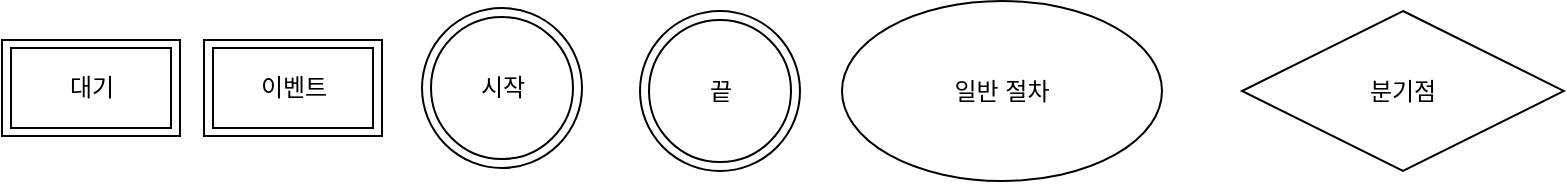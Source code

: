 <mxfile version="20.7.4" type="github">
  <diagram id="XsAhXnNH_q0K0vACmIo0" name="페이지-1">
    <mxGraphModel dx="596" dy="786" grid="1" gridSize="10" guides="1" tooltips="1" connect="1" arrows="1" fold="1" page="1" pageScale="1" pageWidth="1169" pageHeight="1654" math="0" shadow="0">
      <root>
        <mxCell id="0" />
        <mxCell id="1" parent="0" />
        <mxCell id="8RmJXn0_G6A7MmDhB-aM-26" value="일반 절차" style="ellipse;whiteSpace=wrap;html=1;" parent="1" vertex="1">
          <mxGeometry x="440" y="0.5" width="160" height="90" as="geometry" />
        </mxCell>
        <mxCell id="GSxIp-5R5QRT1Z_q6biJ-1" value="" style="group" vertex="1" connectable="0" parent="1">
          <mxGeometry x="339" y="5.5" width="80" height="80" as="geometry" />
        </mxCell>
        <mxCell id="8RmJXn0_G6A7MmDhB-aM-24" value="" style="ellipse;whiteSpace=wrap;html=1;aspect=fixed;" parent="GSxIp-5R5QRT1Z_q6biJ-1" vertex="1">
          <mxGeometry width="80" height="80" as="geometry" />
        </mxCell>
        <mxCell id="8RmJXn0_G6A7MmDhB-aM-25" value="끝" style="ellipse;whiteSpace=wrap;html=1;aspect=fixed;" parent="GSxIp-5R5QRT1Z_q6biJ-1" vertex="1">
          <mxGeometry x="4.5" y="4.5" width="71" height="71" as="geometry" />
        </mxCell>
        <mxCell id="GSxIp-5R5QRT1Z_q6biJ-2" value="" style="group" vertex="1" connectable="0" parent="1">
          <mxGeometry x="230" y="4" width="80" height="80" as="geometry" />
        </mxCell>
        <mxCell id="8RmJXn0_G6A7MmDhB-aM-22" value="" style="ellipse;whiteSpace=wrap;html=1;aspect=fixed;" parent="GSxIp-5R5QRT1Z_q6biJ-2" vertex="1">
          <mxGeometry width="80" height="80" as="geometry" />
        </mxCell>
        <mxCell id="8RmJXn0_G6A7MmDhB-aM-23" value="시작" style="ellipse;whiteSpace=wrap;html=1;aspect=fixed;" parent="GSxIp-5R5QRT1Z_q6biJ-2" vertex="1">
          <mxGeometry x="4.5" y="4.5" width="71" height="71" as="geometry" />
        </mxCell>
        <mxCell id="GSxIp-5R5QRT1Z_q6biJ-3" value="" style="group" vertex="1" connectable="0" parent="1">
          <mxGeometry x="121" y="20" width="89" height="48" as="geometry" />
        </mxCell>
        <mxCell id="8RmJXn0_G6A7MmDhB-aM-20" value="" style="rounded=0;whiteSpace=wrap;html=1;" parent="GSxIp-5R5QRT1Z_q6biJ-3" vertex="1">
          <mxGeometry width="89" height="48" as="geometry" />
        </mxCell>
        <mxCell id="8RmJXn0_G6A7MmDhB-aM-21" value="이벤트" style="rounded=0;whiteSpace=wrap;html=1;" parent="GSxIp-5R5QRT1Z_q6biJ-3" vertex="1">
          <mxGeometry x="4.5" y="4" width="80" height="40" as="geometry" />
        </mxCell>
        <mxCell id="GSxIp-5R5QRT1Z_q6biJ-4" value="" style="group" vertex="1" connectable="0" parent="1">
          <mxGeometry x="20" y="20" width="89" height="48" as="geometry" />
        </mxCell>
        <mxCell id="8RmJXn0_G6A7MmDhB-aM-19" value="" style="rounded=0;whiteSpace=wrap;html=1;" parent="GSxIp-5R5QRT1Z_q6biJ-4" vertex="1">
          <mxGeometry width="89" height="48" as="geometry" />
        </mxCell>
        <mxCell id="8RmJXn0_G6A7MmDhB-aM-18" value="대기" style="rounded=0;whiteSpace=wrap;html=1;" parent="GSxIp-5R5QRT1Z_q6biJ-4" vertex="1">
          <mxGeometry x="4.5" y="4" width="80" height="40" as="geometry" />
        </mxCell>
        <mxCell id="GSxIp-5R5QRT1Z_q6biJ-49" value="분기점" style="rhombus;whiteSpace=wrap;html=1;" vertex="1" parent="1">
          <mxGeometry x="640" y="5.5" width="161" height="80" as="geometry" />
        </mxCell>
      </root>
    </mxGraphModel>
  </diagram>
</mxfile>
